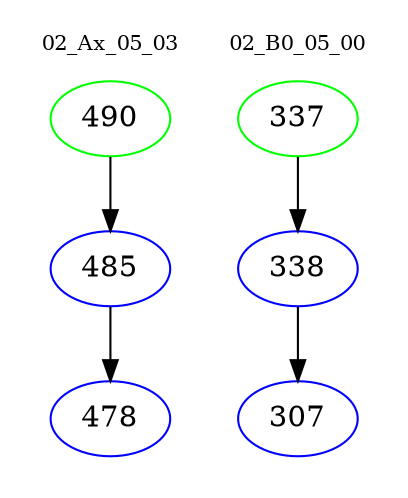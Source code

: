digraph{
subgraph cluster_0 {
color = white
label = "02_Ax_05_03";
fontsize=10;
T0_490 [label="490", color="green"]
T0_490 -> T0_485 [color="black"]
T0_485 [label="485", color="blue"]
T0_485 -> T0_478 [color="black"]
T0_478 [label="478", color="blue"]
}
subgraph cluster_1 {
color = white
label = "02_B0_05_00";
fontsize=10;
T1_337 [label="337", color="green"]
T1_337 -> T1_338 [color="black"]
T1_338 [label="338", color="blue"]
T1_338 -> T1_307 [color="black"]
T1_307 [label="307", color="blue"]
}
}
